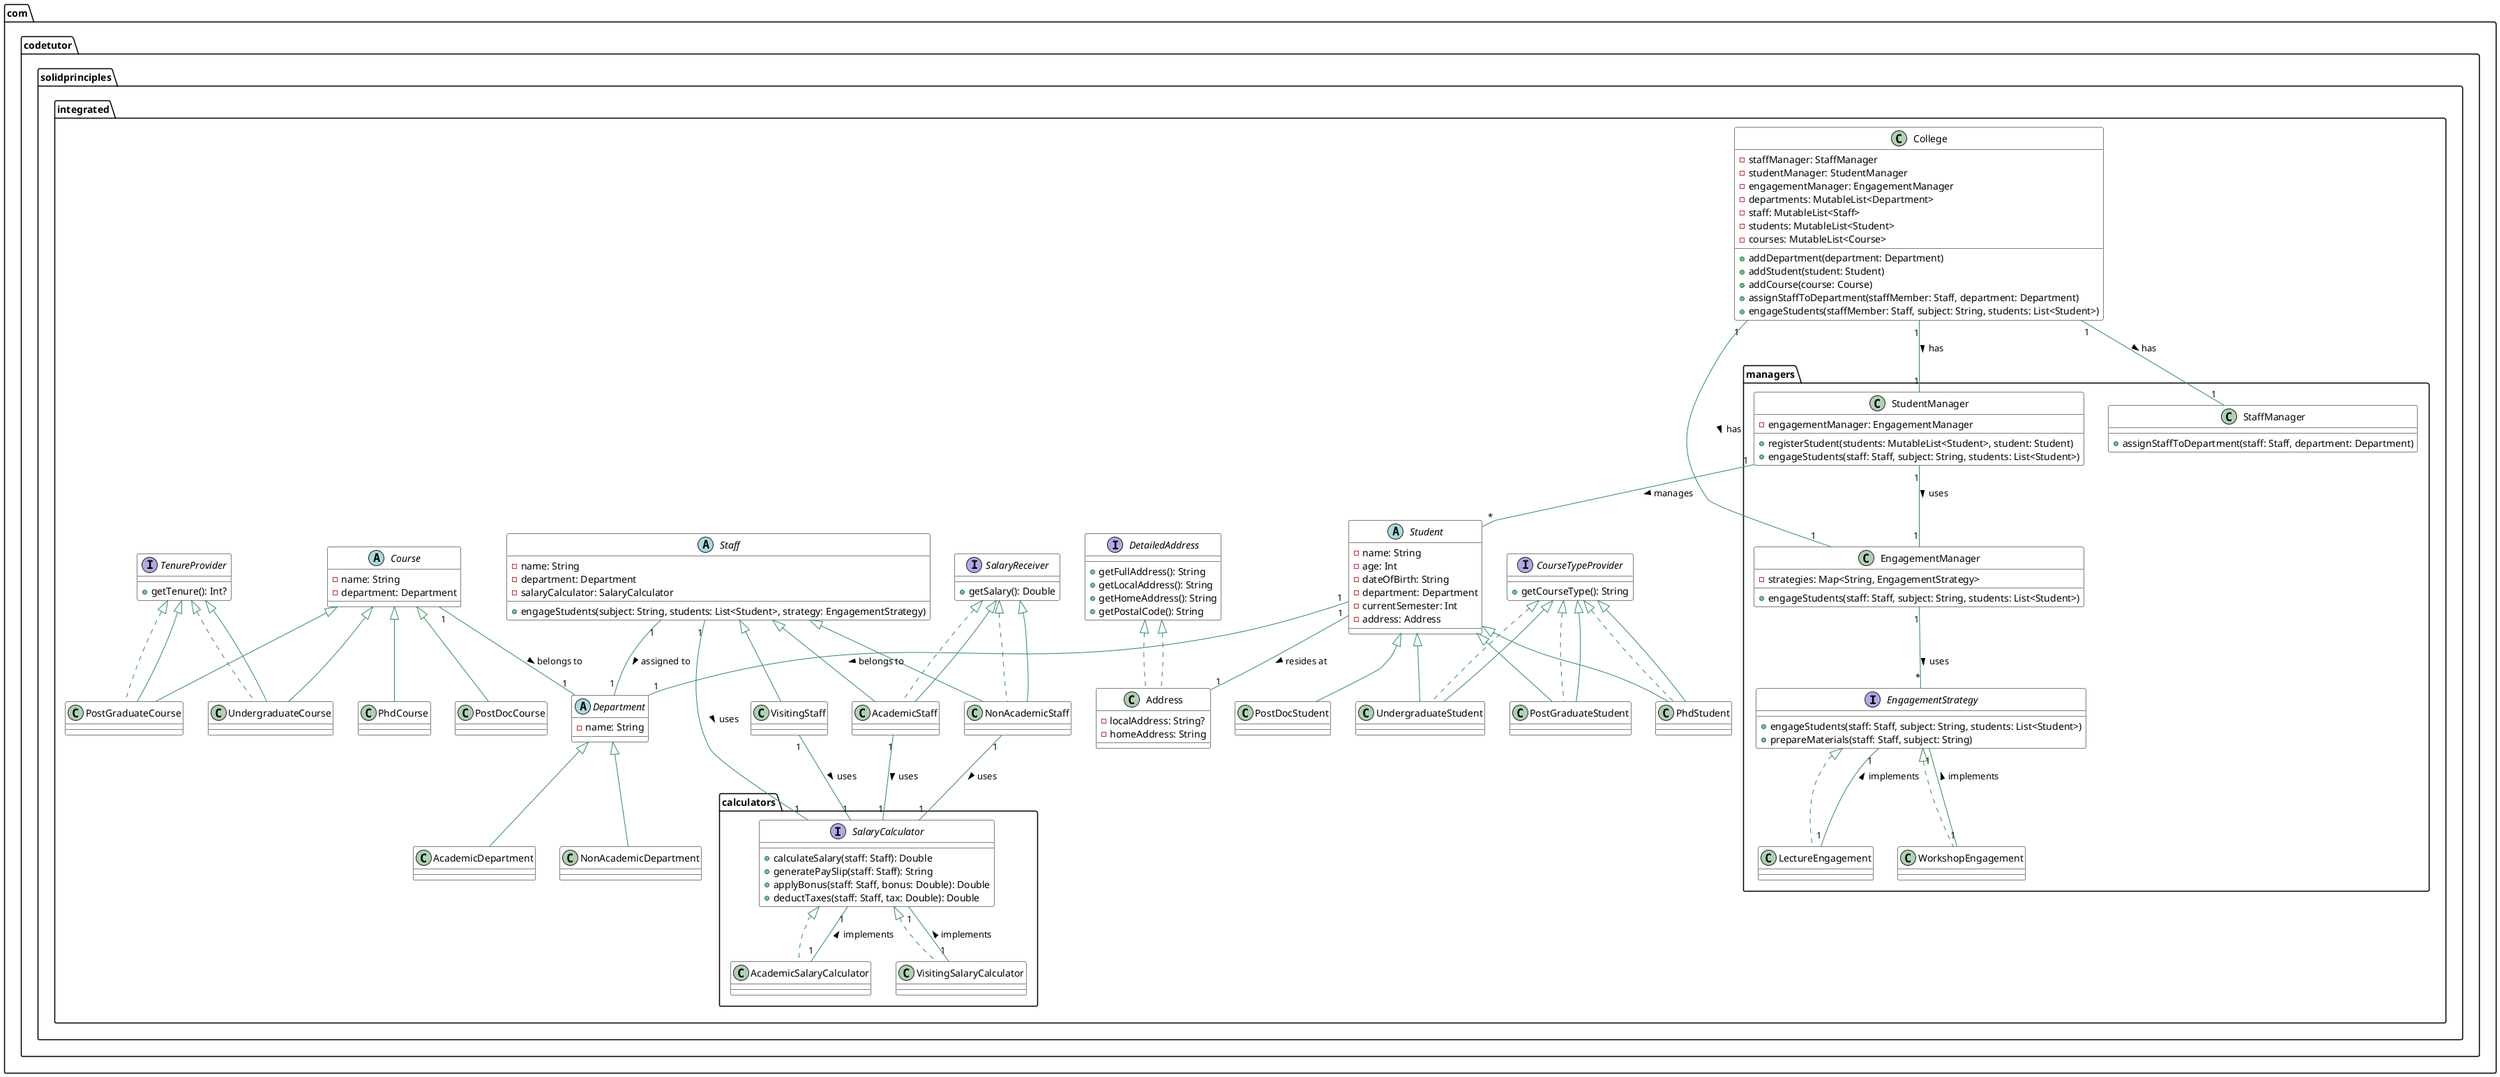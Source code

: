 @startuml
!define KO_KOTLIN
!define KO_ICON
skinparam class {
    BackgroundColor White
    ArrowColor SeaGreen
    BorderColor Black
}

package com.codetutor.solidprinciples.integrated {

    class College {
        - staffManager: StaffManager
        - studentManager: StudentManager
        - engagementManager: EngagementManager
        - departments: MutableList<Department>
        - staff: MutableList<Staff>
        - students: MutableList<Student>
        - courses: MutableList<Course>
        + addDepartment(department: Department)
        + addStudent(student: Student)
        + addCourse(course: Course)
        + assignStaffToDepartment(staffMember: Staff, department: Department)
        + engageStudents(staffMember: Staff, subject: String, students: List<Student>)
    }

    abstract class Department {
        - name: String
    }

    class AcademicDepartment extends Department
    class NonAcademicDepartment extends Department

    abstract class Student {
        - name: String
        - age: Int
        - dateOfBirth: String
        - department: Department
        - currentSemester: Int
        - address: Address
    }

    interface CourseTypeProvider {
        + getCourseType(): String
    }

    class UndergraduateStudent extends Student implements CourseTypeProvider
    class PostGraduateStudent extends Student implements CourseTypeProvider
    class PhdStudent extends Student implements CourseTypeProvider
    class PostDocStudent extends Student

    abstract class Staff {
        - name: String
        - department: Department
        - salaryCalculator: SalaryCalculator
        + engageStudents(subject: String, students: List<Student>, strategy: EngagementStrategy)
    }

    interface SalaryReceiver {
        + getSalary(): Double
    }

    class AcademicStaff extends Staff implements SalaryReceiver
    class NonAcademicStaff extends Staff implements SalaryReceiver
    class VisitingStaff extends Staff

    abstract class Course {
        - name: String
        - department: Department
    }

    interface TenureProvider {
        + getTenure(): Int?
    }

    class UndergraduateCourse extends Course implements TenureProvider
    class PostGraduateCourse extends Course implements TenureProvider
    class PhdCourse extends Course
    class PostDocCourse extends Course

    interface DetailedAddress {
        + getFullAddress(): String
        + getLocalAddress(): String
        + getHomeAddress(): String
        + getPostalCode(): String
    }

    class Address implements DetailedAddress {
        - localAddress: String?
        - homeAddress: String
    }

    package managers {
        class EngagementManager {
            - strategies: Map<String, EngagementStrategy>
            + engageStudents(staff: Staff, subject: String, students: List<Student>)
        }

        class StaffManager {
            + assignStaffToDepartment(staff: Staff, department: Department)
        }

        class StudentManager {
            - engagementManager: EngagementManager
            + registerStudent(students: MutableList<Student>, student: Student)
            + engageStudents(staff: Staff, subject: String, students: List<Student>)
        }

        interface EngagementStrategy {
            + engageStudents(staff: Staff, subject: String, students: List<Student>)
            + prepareMaterials(staff: Staff, subject: String)
        }

        class LectureEngagement implements EngagementStrategy
        class WorkshopEngagement implements EngagementStrategy
    }

    package calculators {
        interface SalaryCalculator {
            + calculateSalary(staff: Staff): Double
            + generatePaySlip(staff: Staff): String
            + applyBonus(staff: Staff, bonus: Double): Double
            + deductTaxes(staff: Staff, tax: Double): Double
        }

        class AcademicSalaryCalculator implements SalaryCalculator
        class VisitingSalaryCalculator implements SalaryCalculator
    }
}

Student "1" -- "1" Department : belongs to >
Student "1" -- "1" Address : resides at >
Course "1" -- "1" Department : belongs to >
StudentManager "1" -- "1" EngagementManager : uses >
StudentManager "1" -- "*" Student : manages >
Staff "1" -- "1" Department : assigned to >
Staff "1" -- "1" SalaryCalculator : uses >
College "1" -- "1" StaffManager : has >
College "1" -- "1" StudentManager : has >
College "1" -- "1" EngagementManager : has >
EngagementManager "1" -- "*" EngagementStrategy : uses >
LectureEngagement "1" -- "1" EngagementStrategy : implements >
WorkshopEngagement "1" -- "1" EngagementStrategy : implements >
AcademicStaff "1" -- "1" SalaryCalculator : uses >
NonAcademicStaff "1" -- "1" SalaryCalculator : uses >
VisitingStaff "1" -- "1" SalaryCalculator : uses >
AcademicSalaryCalculator "1" -- "1" SalaryCalculator : implements >
VisitingSalaryCalculator "1" -- "1" SalaryCalculator : implements >
SalaryReceiver <|-- AcademicStaff
SalaryReceiver <|-- NonAcademicStaff
CourseTypeProvider <|-- UndergraduateStudent
CourseTypeProvider <|-- PostGraduateStudent
CourseTypeProvider <|-- PhdStudent
TenureProvider <|-- UndergraduateCourse
TenureProvider <|-- PostGraduateCourse
DetailedAddress <|.. Address

@enduml